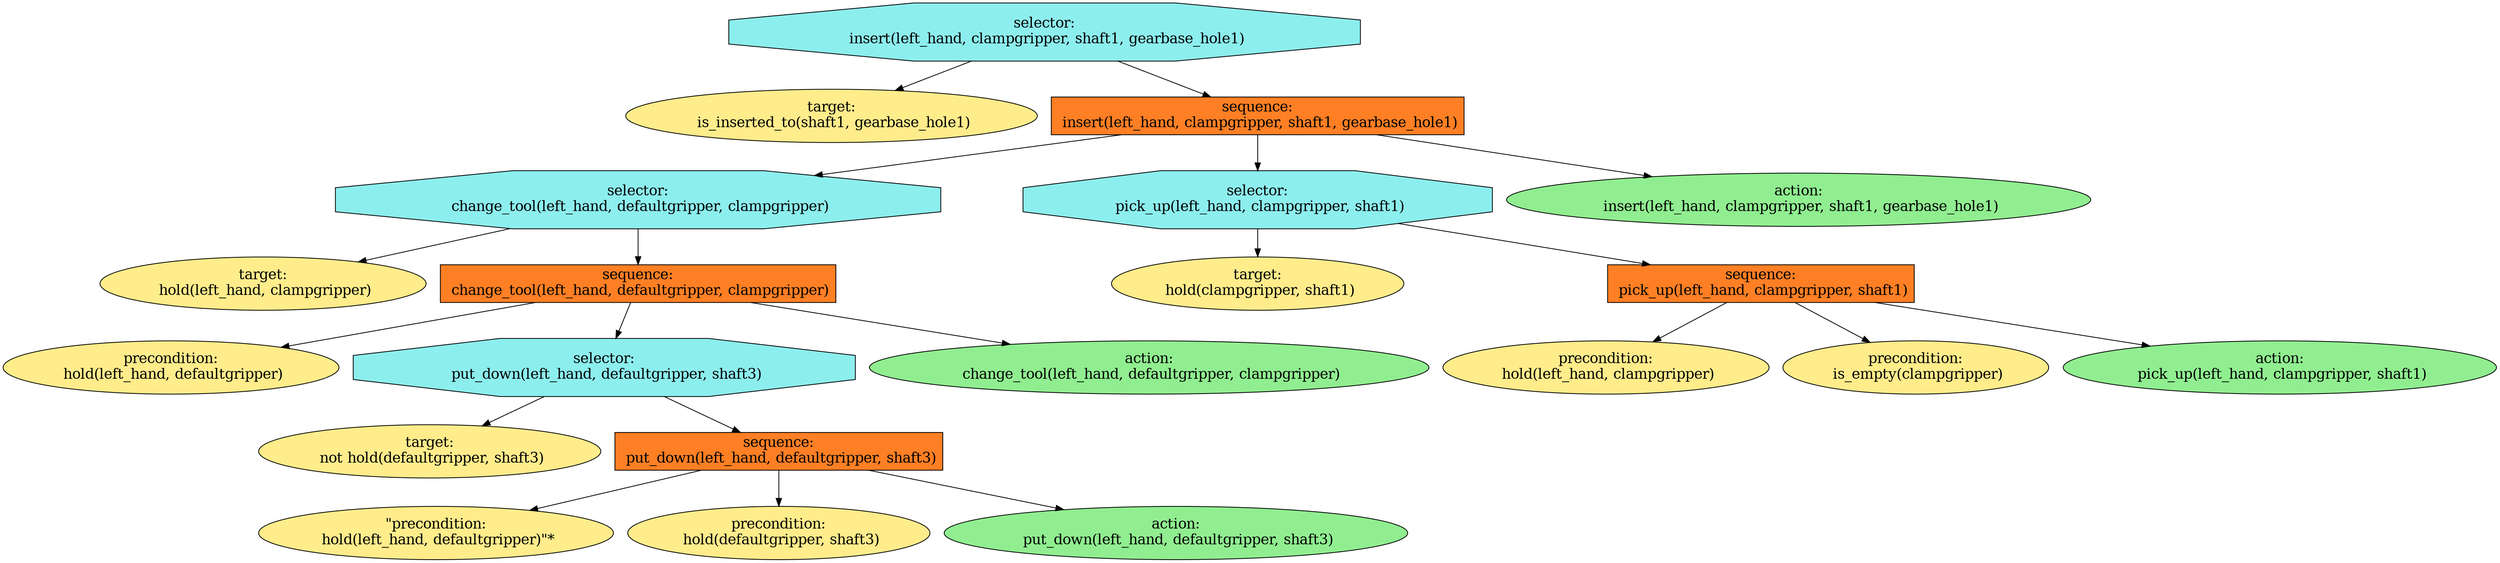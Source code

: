 digraph pastafarianism {
ordering=out;
graph [fontname="times-roman"];
node [fontname="times-roman"];
edge [fontname="times-roman"];
"selector:
 insert(left_hand, clampgripper, shaft1, gearbase_hole1)" [fillcolor=darkslategray2, fontcolor=black, fontsize=18, label="selector:
 insert(left_hand, clampgripper, shaft1, gearbase_hole1)", shape=octagon, style=filled];
"target:
 is_inserted_to(shaft1, gearbase_hole1)" [fillcolor=lightgoldenrod1, fontcolor=black, fontsize=18, label="target:
 is_inserted_to(shaft1, gearbase_hole1)", shape=ellipse, style=filled];
"selector:
 insert(left_hand, clampgripper, shaft1, gearbase_hole1)" -> "target:
 is_inserted_to(shaft1, gearbase_hole1)";
"sequence:
 insert(left_hand, clampgripper, shaft1, gearbase_hole1)" [fillcolor=chocolate1, fontcolor=black, fontsize=18, label="sequence:
 insert(left_hand, clampgripper, shaft1, gearbase_hole1)", shape=box, style=filled];
"selector:
 insert(left_hand, clampgripper, shaft1, gearbase_hole1)" -> "sequence:
 insert(left_hand, clampgripper, shaft1, gearbase_hole1)";
"selector:
 change_tool(left_hand, defaultgripper, clampgripper)" [fillcolor=darkslategray2, fontcolor=black, fontsize=18, label="selector:
 change_tool(left_hand, defaultgripper, clampgripper)", shape=octagon, style=filled];
"sequence:
 insert(left_hand, clampgripper, shaft1, gearbase_hole1)" -> "selector:
 change_tool(left_hand, defaultgripper, clampgripper)";
"target:
 hold(left_hand, clampgripper)" [fillcolor=lightgoldenrod1, fontcolor=black, fontsize=18, label="target:
 hold(left_hand, clampgripper)", shape=ellipse, style=filled];
"selector:
 change_tool(left_hand, defaultgripper, clampgripper)" -> "target:
 hold(left_hand, clampgripper)";
"sequence:
 change_tool(left_hand, defaultgripper, clampgripper)" [fillcolor=chocolate1, fontcolor=black, fontsize=18, label="sequence:
 change_tool(left_hand, defaultgripper, clampgripper)", shape=box, style=filled];
"selector:
 change_tool(left_hand, defaultgripper, clampgripper)" -> "sequence:
 change_tool(left_hand, defaultgripper, clampgripper)";
"precondition:
 hold(left_hand, defaultgripper)" [fillcolor=lightgoldenrod1, fontcolor=black, fontsize=18, label="precondition:
 hold(left_hand, defaultgripper)", shape=ellipse, style=filled];
"sequence:
 change_tool(left_hand, defaultgripper, clampgripper)" -> "precondition:
 hold(left_hand, defaultgripper)";
"selector:
 put_down(left_hand, defaultgripper, shaft3)" [fillcolor=darkslategray2, fontcolor=black, fontsize=18, label="selector:
 put_down(left_hand, defaultgripper, shaft3)", shape=octagon, style=filled];
"sequence:
 change_tool(left_hand, defaultgripper, clampgripper)" -> "selector:
 put_down(left_hand, defaultgripper, shaft3)";
"target:
 not hold(defaultgripper, shaft3)" [fillcolor=lightgoldenrod1, fontcolor=black, fontsize=18, label="target:
 not hold(defaultgripper, shaft3)", shape=ellipse, style=filled];
"selector:
 put_down(left_hand, defaultgripper, shaft3)" -> "target:
 not hold(defaultgripper, shaft3)";
"sequence:
 put_down(left_hand, defaultgripper, shaft3)" [fillcolor=chocolate1, fontcolor=black, fontsize=18, label="sequence:
 put_down(left_hand, defaultgripper, shaft3)", shape=box, style=filled];
"selector:
 put_down(left_hand, defaultgripper, shaft3)" -> "sequence:
 put_down(left_hand, defaultgripper, shaft3)";
"\"precondition:\n hold(left_hand, defaultgripper)\"*" [fillcolor=lightgoldenrod1, fontcolor=black, fontsize=18, label="\"precondition:\n hold(left_hand, defaultgripper)\"*", shape=ellipse, style=filled];
"sequence:
 put_down(left_hand, defaultgripper, shaft3)" -> "\"precondition:\n hold(left_hand, defaultgripper)\"*";
"precondition:
 hold(defaultgripper, shaft3)" [fillcolor=lightgoldenrod1, fontcolor=black, fontsize=18, label="precondition:
 hold(defaultgripper, shaft3)", shape=ellipse, style=filled];
"sequence:
 put_down(left_hand, defaultgripper, shaft3)" -> "precondition:
 hold(defaultgripper, shaft3)";
"action:
 put_down(left_hand, defaultgripper, shaft3)" [fillcolor=lightgreen, fontcolor=black, fontsize=18, label="action:
 put_down(left_hand, defaultgripper, shaft3)", shape=ellipse, style=filled];
"sequence:
 put_down(left_hand, defaultgripper, shaft3)" -> "action:
 put_down(left_hand, defaultgripper, shaft3)";
"action:
 change_tool(left_hand, defaultgripper, clampgripper)" [fillcolor=lightgreen, fontcolor=black, fontsize=18, label="action:
 change_tool(left_hand, defaultgripper, clampgripper)", shape=ellipse, style=filled];
"sequence:
 change_tool(left_hand, defaultgripper, clampgripper)" -> "action:
 change_tool(left_hand, defaultgripper, clampgripper)";
"selector:
 pick_up(left_hand, clampgripper, shaft1)" [fillcolor=darkslategray2, fontcolor=black, fontsize=18, label="selector:
 pick_up(left_hand, clampgripper, shaft1)", shape=octagon, style=filled];
"sequence:
 insert(left_hand, clampgripper, shaft1, gearbase_hole1)" -> "selector:
 pick_up(left_hand, clampgripper, shaft1)";
"target:
 hold(clampgripper, shaft1)" [fillcolor=lightgoldenrod1, fontcolor=black, fontsize=18, label="target:
 hold(clampgripper, shaft1)", shape=ellipse, style=filled];
"selector:
 pick_up(left_hand, clampgripper, shaft1)" -> "target:
 hold(clampgripper, shaft1)";
"sequence:
 pick_up(left_hand, clampgripper, shaft1)" [fillcolor=chocolate1, fontcolor=black, fontsize=18, label="sequence:
 pick_up(left_hand, clampgripper, shaft1)", shape=box, style=filled];
"selector:
 pick_up(left_hand, clampgripper, shaft1)" -> "sequence:
 pick_up(left_hand, clampgripper, shaft1)";
"precondition:
 hold(left_hand, clampgripper)" [fillcolor=lightgoldenrod1, fontcolor=black, fontsize=18, label="precondition:
 hold(left_hand, clampgripper)", shape=ellipse, style=filled];
"sequence:
 pick_up(left_hand, clampgripper, shaft1)" -> "precondition:
 hold(left_hand, clampgripper)";
"precondition:
 is_empty(clampgripper)" [fillcolor=lightgoldenrod1, fontcolor=black, fontsize=18, label="precondition:
 is_empty(clampgripper)", shape=ellipse, style=filled];
"sequence:
 pick_up(left_hand, clampgripper, shaft1)" -> "precondition:
 is_empty(clampgripper)";
"action:
 pick_up(left_hand, clampgripper, shaft1)" [fillcolor=lightgreen, fontcolor=black, fontsize=18, label="action:
 pick_up(left_hand, clampgripper, shaft1)", shape=ellipse, style=filled];
"sequence:
 pick_up(left_hand, clampgripper, shaft1)" -> "action:
 pick_up(left_hand, clampgripper, shaft1)";
"action:
 insert(left_hand, clampgripper, shaft1, gearbase_hole1)" [fillcolor=lightgreen, fontcolor=black, fontsize=18, label="action:
 insert(left_hand, clampgripper, shaft1, gearbase_hole1)", shape=ellipse, style=filled];
"sequence:
 insert(left_hand, clampgripper, shaft1, gearbase_hole1)" -> "action:
 insert(left_hand, clampgripper, shaft1, gearbase_hole1)";
}
